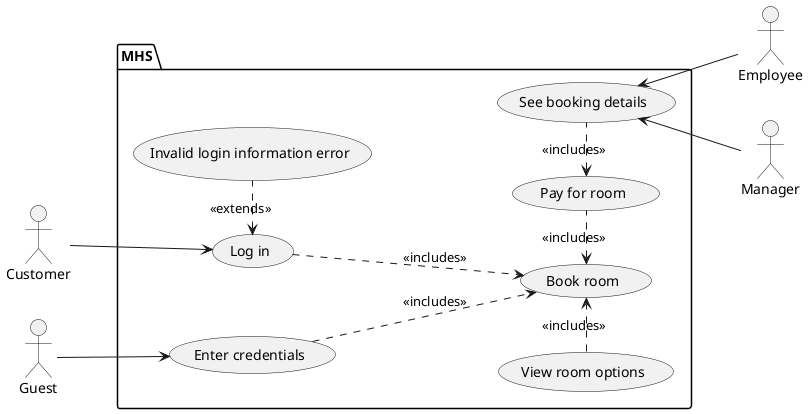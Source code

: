 @startuml CustomerUC
'title FR2 - The MHS system shall allow a customer with or without an account to book a
'specific room type and pay for their room booking

left to right direction

'Actor
:Customer: as customer
:Employee: as employee
:Manager: as manager
:Guest: as guest

'Use cases
package MHS {
    (Book room) as UC1
    (View room options) as UC2
    (Pay for room) as UC3
    (See booking details) as UC4
    (Log in) as UC5
    (Enter credentials) as UC6
    (Invalid login information error) as UC7
}

'Associations
customer --> UC5
UC2 -right.> UC1: <<includes>>
UC3 -left.> UC1: <<includes>>
UC4 -left.> UC3: <<includes>>
guest --> UC6
employee -up-> UC4
manager -up-> UC4
UC7 -left.> UC5: <<extends>>
UC5 -.> UC1: <<includes>>
UC6 -.> UC1: <<includes>>

@enduml